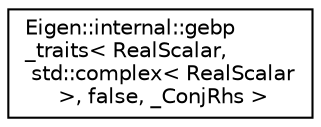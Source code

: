 digraph "Graphical Class Hierarchy"
{
  edge [fontname="Helvetica",fontsize="10",labelfontname="Helvetica",labelfontsize="10"];
  node [fontname="Helvetica",fontsize="10",shape=record];
  rankdir="LR";
  Node1 [label="Eigen::internal::gebp\l_traits\< RealScalar,\l std::complex\< RealScalar\l \>, false, _ConjRhs \>",height=0.2,width=0.4,color="black", fillcolor="white", style="filled",URL="$class_eigen_1_1internal_1_1gebp__traits_3_01_real_scalar_00_01std_1_1complex_3_01_real_scalar_01f99740ceef5f07e0f3738974eb65d89c.html"];
}
